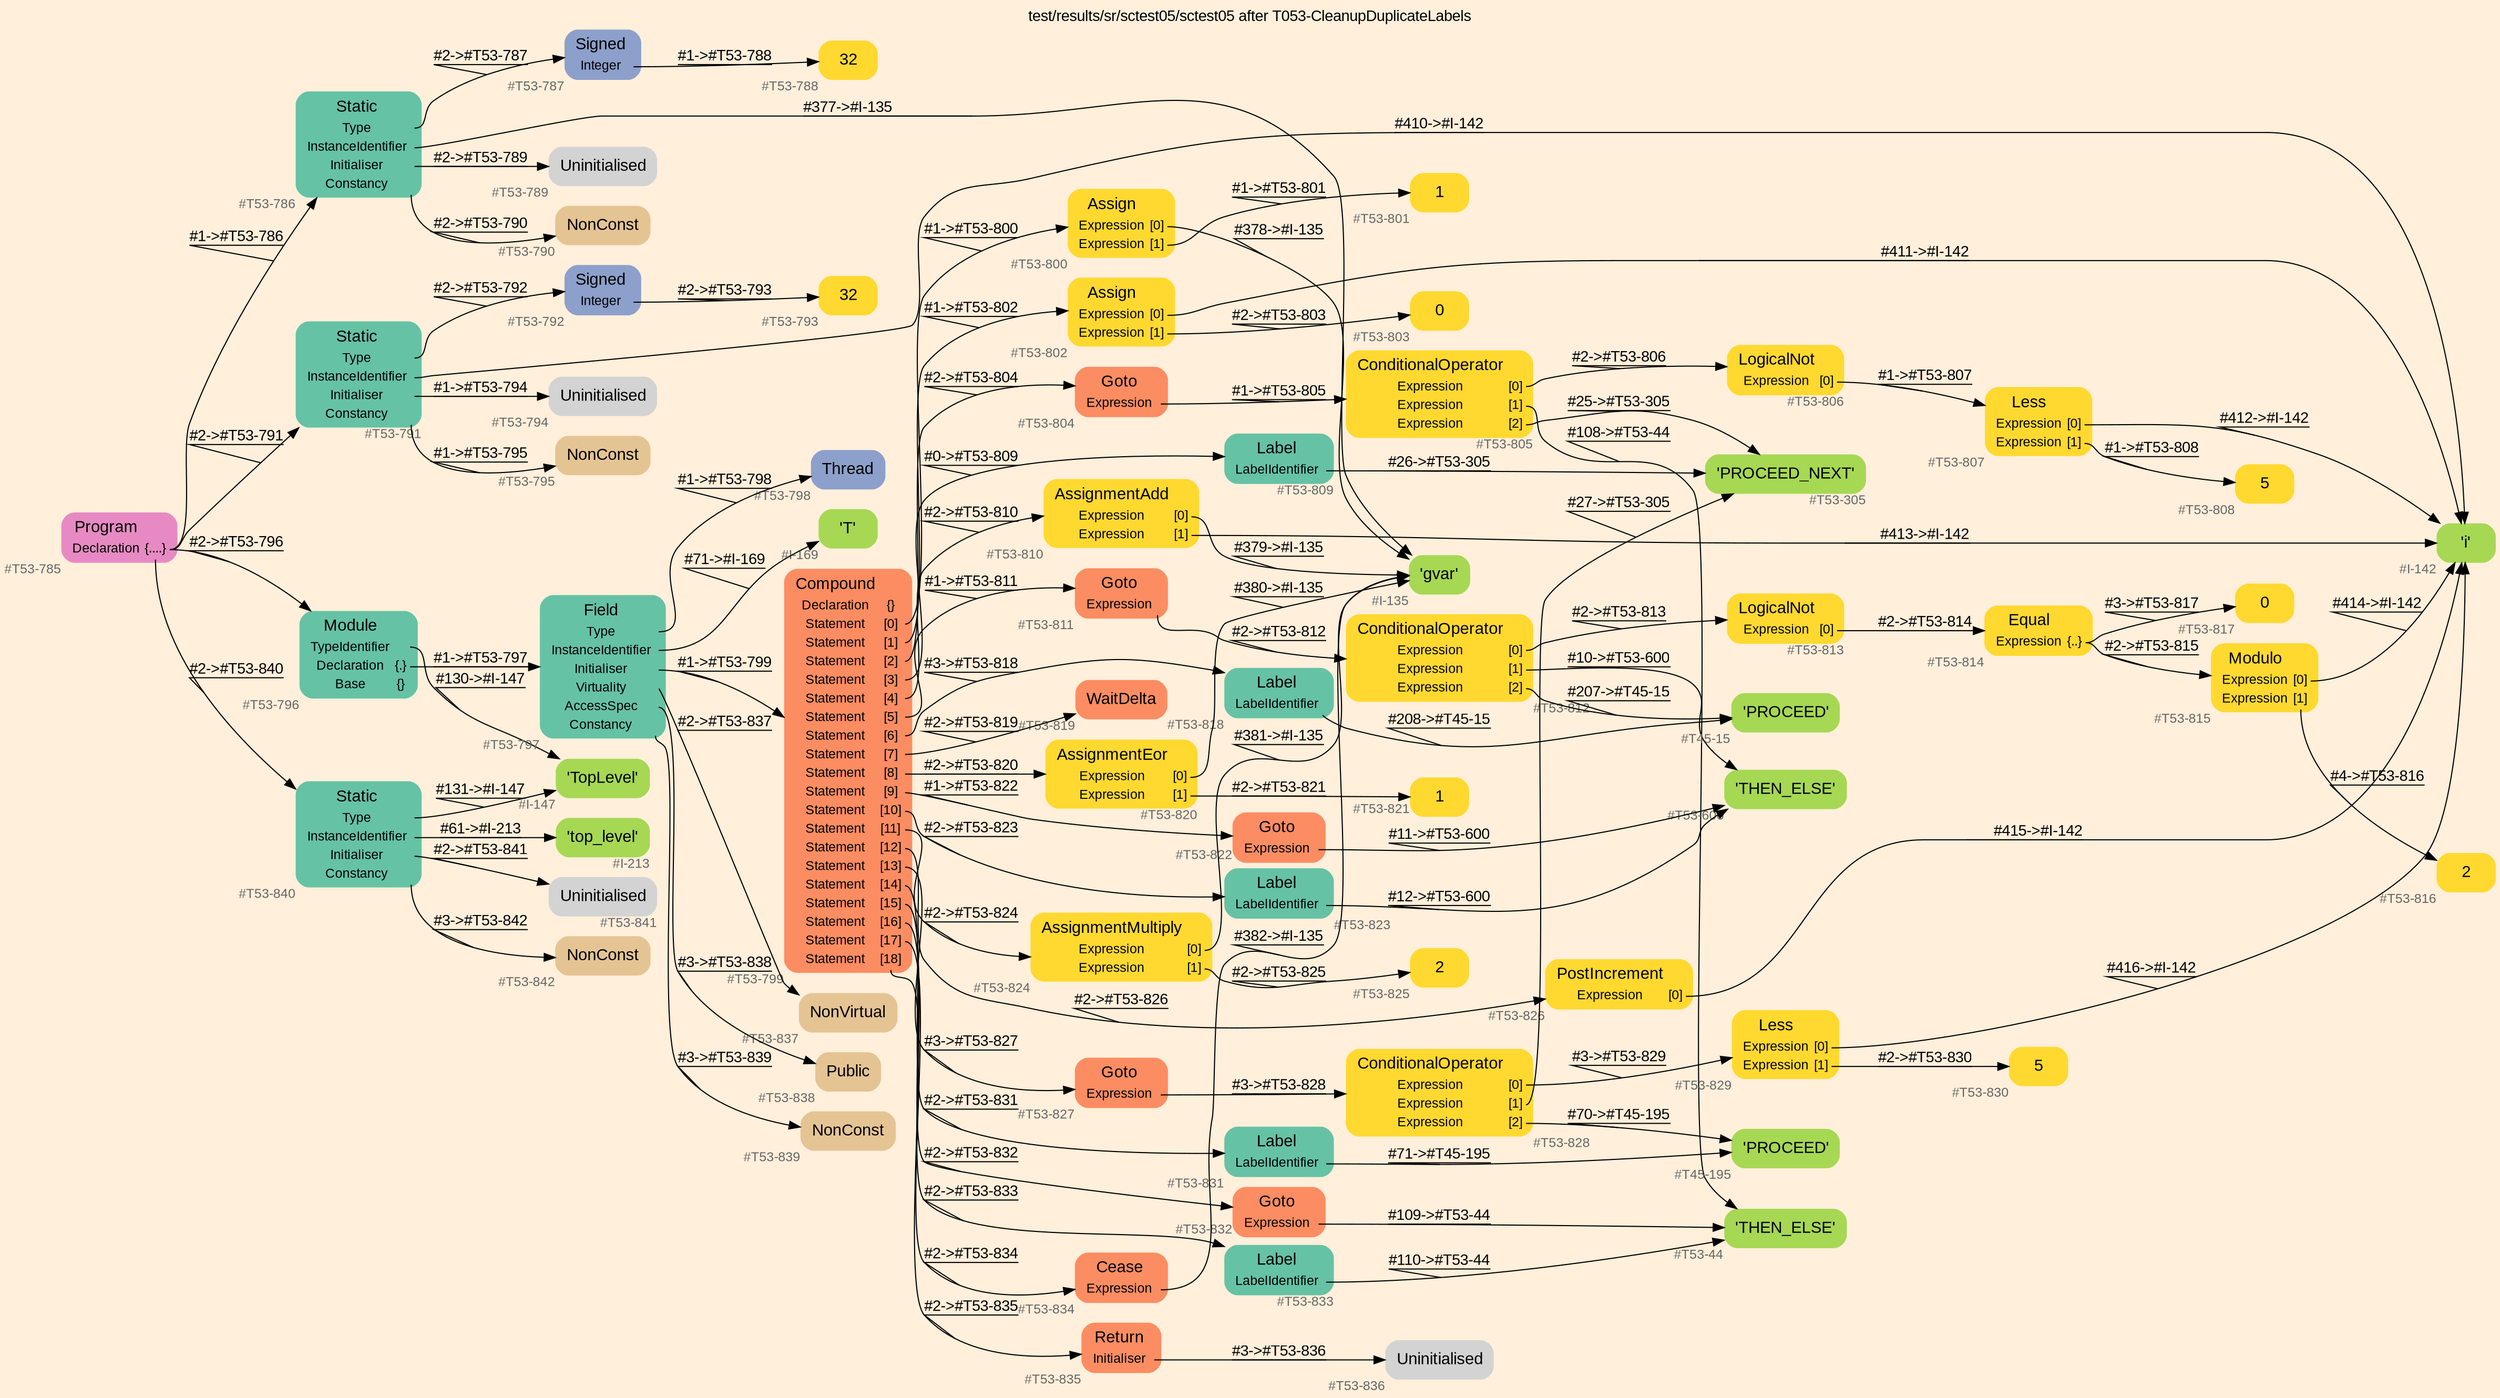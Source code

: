 digraph "test/results/sr/sctest05/sctest05 after T053-CleanupDuplicateLabels" {
label = "test/results/sr/sctest05/sctest05 after T053-CleanupDuplicateLabels"
labelloc = t
graph [
    rankdir = "LR"
    ranksep = 0.3
    bgcolor = antiquewhite1
    color = black
    fontcolor = black
    fontname = "Arial"
];
node [
    fontname = "Arial"
];
edge [
    fontname = "Arial"
];

// -------------------- node figure --------------------
// -------- block #T53-785 ----------
"#T53-785" [
    fillcolor = "/set28/4"
    xlabel = "#T53-785"
    fontsize = "12"
    fontcolor = grey40
    shape = "plaintext"
    label = <<TABLE BORDER="0" CELLBORDER="0" CELLSPACING="0">
     <TR><TD><FONT COLOR="black" POINT-SIZE="15">Program</FONT></TD></TR>
     <TR><TD><FONT COLOR="black" POINT-SIZE="12">Declaration</FONT></TD><TD PORT="port0"><FONT COLOR="black" POINT-SIZE="12">{....}</FONT></TD></TR>
    </TABLE>>
    style = "rounded,filled"
];

// -------- block #T53-786 ----------
"#T53-786" [
    fillcolor = "/set28/1"
    xlabel = "#T53-786"
    fontsize = "12"
    fontcolor = grey40
    shape = "plaintext"
    label = <<TABLE BORDER="0" CELLBORDER="0" CELLSPACING="0">
     <TR><TD><FONT COLOR="black" POINT-SIZE="15">Static</FONT></TD></TR>
     <TR><TD><FONT COLOR="black" POINT-SIZE="12">Type</FONT></TD><TD PORT="port0"></TD></TR>
     <TR><TD><FONT COLOR="black" POINT-SIZE="12">InstanceIdentifier</FONT></TD><TD PORT="port1"></TD></TR>
     <TR><TD><FONT COLOR="black" POINT-SIZE="12">Initialiser</FONT></TD><TD PORT="port2"></TD></TR>
     <TR><TD><FONT COLOR="black" POINT-SIZE="12">Constancy</FONT></TD><TD PORT="port3"></TD></TR>
    </TABLE>>
    style = "rounded,filled"
];

// -------- block #T53-787 ----------
"#T53-787" [
    fillcolor = "/set28/3"
    xlabel = "#T53-787"
    fontsize = "12"
    fontcolor = grey40
    shape = "plaintext"
    label = <<TABLE BORDER="0" CELLBORDER="0" CELLSPACING="0">
     <TR><TD><FONT COLOR="black" POINT-SIZE="15">Signed</FONT></TD></TR>
     <TR><TD><FONT COLOR="black" POINT-SIZE="12">Integer</FONT></TD><TD PORT="port0"></TD></TR>
    </TABLE>>
    style = "rounded,filled"
];

// -------- block #T53-788 ----------
"#T53-788" [
    fillcolor = "/set28/6"
    xlabel = "#T53-788"
    fontsize = "12"
    fontcolor = grey40
    shape = "plaintext"
    label = <<TABLE BORDER="0" CELLBORDER="0" CELLSPACING="0">
     <TR><TD><FONT COLOR="black" POINT-SIZE="15">32</FONT></TD></TR>
    </TABLE>>
    style = "rounded,filled"
];

// -------- block #I-135 ----------
"#I-135" [
    fillcolor = "/set28/5"
    xlabel = "#I-135"
    fontsize = "12"
    fontcolor = grey40
    shape = "plaintext"
    label = <<TABLE BORDER="0" CELLBORDER="0" CELLSPACING="0">
     <TR><TD><FONT COLOR="black" POINT-SIZE="15">'gvar'</FONT></TD></TR>
    </TABLE>>
    style = "rounded,filled"
];

// -------- block #T53-789 ----------
"#T53-789" [
    xlabel = "#T53-789"
    fontsize = "12"
    fontcolor = grey40
    shape = "plaintext"
    label = <<TABLE BORDER="0" CELLBORDER="0" CELLSPACING="0">
     <TR><TD><FONT COLOR="black" POINT-SIZE="15">Uninitialised</FONT></TD></TR>
    </TABLE>>
    style = "rounded,filled"
];

// -------- block #T53-790 ----------
"#T53-790" [
    fillcolor = "/set28/7"
    xlabel = "#T53-790"
    fontsize = "12"
    fontcolor = grey40
    shape = "plaintext"
    label = <<TABLE BORDER="0" CELLBORDER="0" CELLSPACING="0">
     <TR><TD><FONT COLOR="black" POINT-SIZE="15">NonConst</FONT></TD></TR>
    </TABLE>>
    style = "rounded,filled"
];

// -------- block #T53-791 ----------
"#T53-791" [
    fillcolor = "/set28/1"
    xlabel = "#T53-791"
    fontsize = "12"
    fontcolor = grey40
    shape = "plaintext"
    label = <<TABLE BORDER="0" CELLBORDER="0" CELLSPACING="0">
     <TR><TD><FONT COLOR="black" POINT-SIZE="15">Static</FONT></TD></TR>
     <TR><TD><FONT COLOR="black" POINT-SIZE="12">Type</FONT></TD><TD PORT="port0"></TD></TR>
     <TR><TD><FONT COLOR="black" POINT-SIZE="12">InstanceIdentifier</FONT></TD><TD PORT="port1"></TD></TR>
     <TR><TD><FONT COLOR="black" POINT-SIZE="12">Initialiser</FONT></TD><TD PORT="port2"></TD></TR>
     <TR><TD><FONT COLOR="black" POINT-SIZE="12">Constancy</FONT></TD><TD PORT="port3"></TD></TR>
    </TABLE>>
    style = "rounded,filled"
];

// -------- block #T53-792 ----------
"#T53-792" [
    fillcolor = "/set28/3"
    xlabel = "#T53-792"
    fontsize = "12"
    fontcolor = grey40
    shape = "plaintext"
    label = <<TABLE BORDER="0" CELLBORDER="0" CELLSPACING="0">
     <TR><TD><FONT COLOR="black" POINT-SIZE="15">Signed</FONT></TD></TR>
     <TR><TD><FONT COLOR="black" POINT-SIZE="12">Integer</FONT></TD><TD PORT="port0"></TD></TR>
    </TABLE>>
    style = "rounded,filled"
];

// -------- block #T53-793 ----------
"#T53-793" [
    fillcolor = "/set28/6"
    xlabel = "#T53-793"
    fontsize = "12"
    fontcolor = grey40
    shape = "plaintext"
    label = <<TABLE BORDER="0" CELLBORDER="0" CELLSPACING="0">
     <TR><TD><FONT COLOR="black" POINT-SIZE="15">32</FONT></TD></TR>
    </TABLE>>
    style = "rounded,filled"
];

// -------- block #I-142 ----------
"#I-142" [
    fillcolor = "/set28/5"
    xlabel = "#I-142"
    fontsize = "12"
    fontcolor = grey40
    shape = "plaintext"
    label = <<TABLE BORDER="0" CELLBORDER="0" CELLSPACING="0">
     <TR><TD><FONT COLOR="black" POINT-SIZE="15">'i'</FONT></TD></TR>
    </TABLE>>
    style = "rounded,filled"
];

// -------- block #T53-794 ----------
"#T53-794" [
    xlabel = "#T53-794"
    fontsize = "12"
    fontcolor = grey40
    shape = "plaintext"
    label = <<TABLE BORDER="0" CELLBORDER="0" CELLSPACING="0">
     <TR><TD><FONT COLOR="black" POINT-SIZE="15">Uninitialised</FONT></TD></TR>
    </TABLE>>
    style = "rounded,filled"
];

// -------- block #T53-795 ----------
"#T53-795" [
    fillcolor = "/set28/7"
    xlabel = "#T53-795"
    fontsize = "12"
    fontcolor = grey40
    shape = "plaintext"
    label = <<TABLE BORDER="0" CELLBORDER="0" CELLSPACING="0">
     <TR><TD><FONT COLOR="black" POINT-SIZE="15">NonConst</FONT></TD></TR>
    </TABLE>>
    style = "rounded,filled"
];

// -------- block #T53-796 ----------
"#T53-796" [
    fillcolor = "/set28/1"
    xlabel = "#T53-796"
    fontsize = "12"
    fontcolor = grey40
    shape = "plaintext"
    label = <<TABLE BORDER="0" CELLBORDER="0" CELLSPACING="0">
     <TR><TD><FONT COLOR="black" POINT-SIZE="15">Module</FONT></TD></TR>
     <TR><TD><FONT COLOR="black" POINT-SIZE="12">TypeIdentifier</FONT></TD><TD PORT="port0"></TD></TR>
     <TR><TD><FONT COLOR="black" POINT-SIZE="12">Declaration</FONT></TD><TD PORT="port1"><FONT COLOR="black" POINT-SIZE="12">{.}</FONT></TD></TR>
     <TR><TD><FONT COLOR="black" POINT-SIZE="12">Base</FONT></TD><TD PORT="port2"><FONT COLOR="black" POINT-SIZE="12">{}</FONT></TD></TR>
    </TABLE>>
    style = "rounded,filled"
];

// -------- block #I-147 ----------
"#I-147" [
    fillcolor = "/set28/5"
    xlabel = "#I-147"
    fontsize = "12"
    fontcolor = grey40
    shape = "plaintext"
    label = <<TABLE BORDER="0" CELLBORDER="0" CELLSPACING="0">
     <TR><TD><FONT COLOR="black" POINT-SIZE="15">'TopLevel'</FONT></TD></TR>
    </TABLE>>
    style = "rounded,filled"
];

// -------- block #T53-797 ----------
"#T53-797" [
    fillcolor = "/set28/1"
    xlabel = "#T53-797"
    fontsize = "12"
    fontcolor = grey40
    shape = "plaintext"
    label = <<TABLE BORDER="0" CELLBORDER="0" CELLSPACING="0">
     <TR><TD><FONT COLOR="black" POINT-SIZE="15">Field</FONT></TD></TR>
     <TR><TD><FONT COLOR="black" POINT-SIZE="12">Type</FONT></TD><TD PORT="port0"></TD></TR>
     <TR><TD><FONT COLOR="black" POINT-SIZE="12">InstanceIdentifier</FONT></TD><TD PORT="port1"></TD></TR>
     <TR><TD><FONT COLOR="black" POINT-SIZE="12">Initialiser</FONT></TD><TD PORT="port2"></TD></TR>
     <TR><TD><FONT COLOR="black" POINT-SIZE="12">Virtuality</FONT></TD><TD PORT="port3"></TD></TR>
     <TR><TD><FONT COLOR="black" POINT-SIZE="12">AccessSpec</FONT></TD><TD PORT="port4"></TD></TR>
     <TR><TD><FONT COLOR="black" POINT-SIZE="12">Constancy</FONT></TD><TD PORT="port5"></TD></TR>
    </TABLE>>
    style = "rounded,filled"
];

// -------- block #T53-798 ----------
"#T53-798" [
    fillcolor = "/set28/3"
    xlabel = "#T53-798"
    fontsize = "12"
    fontcolor = grey40
    shape = "plaintext"
    label = <<TABLE BORDER="0" CELLBORDER="0" CELLSPACING="0">
     <TR><TD><FONT COLOR="black" POINT-SIZE="15">Thread</FONT></TD></TR>
    </TABLE>>
    style = "rounded,filled"
];

// -------- block #I-169 ----------
"#I-169" [
    fillcolor = "/set28/5"
    xlabel = "#I-169"
    fontsize = "12"
    fontcolor = grey40
    shape = "plaintext"
    label = <<TABLE BORDER="0" CELLBORDER="0" CELLSPACING="0">
     <TR><TD><FONT COLOR="black" POINT-SIZE="15">'T'</FONT></TD></TR>
    </TABLE>>
    style = "rounded,filled"
];

// -------- block #T53-799 ----------
"#T53-799" [
    fillcolor = "/set28/2"
    xlabel = "#T53-799"
    fontsize = "12"
    fontcolor = grey40
    shape = "plaintext"
    label = <<TABLE BORDER="0" CELLBORDER="0" CELLSPACING="0">
     <TR><TD><FONT COLOR="black" POINT-SIZE="15">Compound</FONT></TD></TR>
     <TR><TD><FONT COLOR="black" POINT-SIZE="12">Declaration</FONT></TD><TD PORT="port0"><FONT COLOR="black" POINT-SIZE="12">{}</FONT></TD></TR>
     <TR><TD><FONT COLOR="black" POINT-SIZE="12">Statement</FONT></TD><TD PORT="port1"><FONT COLOR="black" POINT-SIZE="12">[0]</FONT></TD></TR>
     <TR><TD><FONT COLOR="black" POINT-SIZE="12">Statement</FONT></TD><TD PORT="port2"><FONT COLOR="black" POINT-SIZE="12">[1]</FONT></TD></TR>
     <TR><TD><FONT COLOR="black" POINT-SIZE="12">Statement</FONT></TD><TD PORT="port3"><FONT COLOR="black" POINT-SIZE="12">[2]</FONT></TD></TR>
     <TR><TD><FONT COLOR="black" POINT-SIZE="12">Statement</FONT></TD><TD PORT="port4"><FONT COLOR="black" POINT-SIZE="12">[3]</FONT></TD></TR>
     <TR><TD><FONT COLOR="black" POINT-SIZE="12">Statement</FONT></TD><TD PORT="port5"><FONT COLOR="black" POINT-SIZE="12">[4]</FONT></TD></TR>
     <TR><TD><FONT COLOR="black" POINT-SIZE="12">Statement</FONT></TD><TD PORT="port6"><FONT COLOR="black" POINT-SIZE="12">[5]</FONT></TD></TR>
     <TR><TD><FONT COLOR="black" POINT-SIZE="12">Statement</FONT></TD><TD PORT="port7"><FONT COLOR="black" POINT-SIZE="12">[6]</FONT></TD></TR>
     <TR><TD><FONT COLOR="black" POINT-SIZE="12">Statement</FONT></TD><TD PORT="port8"><FONT COLOR="black" POINT-SIZE="12">[7]</FONT></TD></TR>
     <TR><TD><FONT COLOR="black" POINT-SIZE="12">Statement</FONT></TD><TD PORT="port9"><FONT COLOR="black" POINT-SIZE="12">[8]</FONT></TD></TR>
     <TR><TD><FONT COLOR="black" POINT-SIZE="12">Statement</FONT></TD><TD PORT="port10"><FONT COLOR="black" POINT-SIZE="12">[9]</FONT></TD></TR>
     <TR><TD><FONT COLOR="black" POINT-SIZE="12">Statement</FONT></TD><TD PORT="port11"><FONT COLOR="black" POINT-SIZE="12">[10]</FONT></TD></TR>
     <TR><TD><FONT COLOR="black" POINT-SIZE="12">Statement</FONT></TD><TD PORT="port12"><FONT COLOR="black" POINT-SIZE="12">[11]</FONT></TD></TR>
     <TR><TD><FONT COLOR="black" POINT-SIZE="12">Statement</FONT></TD><TD PORT="port13"><FONT COLOR="black" POINT-SIZE="12">[12]</FONT></TD></TR>
     <TR><TD><FONT COLOR="black" POINT-SIZE="12">Statement</FONT></TD><TD PORT="port14"><FONT COLOR="black" POINT-SIZE="12">[13]</FONT></TD></TR>
     <TR><TD><FONT COLOR="black" POINT-SIZE="12">Statement</FONT></TD><TD PORT="port15"><FONT COLOR="black" POINT-SIZE="12">[14]</FONT></TD></TR>
     <TR><TD><FONT COLOR="black" POINT-SIZE="12">Statement</FONT></TD><TD PORT="port16"><FONT COLOR="black" POINT-SIZE="12">[15]</FONT></TD></TR>
     <TR><TD><FONT COLOR="black" POINT-SIZE="12">Statement</FONT></TD><TD PORT="port17"><FONT COLOR="black" POINT-SIZE="12">[16]</FONT></TD></TR>
     <TR><TD><FONT COLOR="black" POINT-SIZE="12">Statement</FONT></TD><TD PORT="port18"><FONT COLOR="black" POINT-SIZE="12">[17]</FONT></TD></TR>
     <TR><TD><FONT COLOR="black" POINT-SIZE="12">Statement</FONT></TD><TD PORT="port19"><FONT COLOR="black" POINT-SIZE="12">[18]</FONT></TD></TR>
    </TABLE>>
    style = "rounded,filled"
];

// -------- block #T53-800 ----------
"#T53-800" [
    fillcolor = "/set28/6"
    xlabel = "#T53-800"
    fontsize = "12"
    fontcolor = grey40
    shape = "plaintext"
    label = <<TABLE BORDER="0" CELLBORDER="0" CELLSPACING="0">
     <TR><TD><FONT COLOR="black" POINT-SIZE="15">Assign</FONT></TD></TR>
     <TR><TD><FONT COLOR="black" POINT-SIZE="12">Expression</FONT></TD><TD PORT="port0"><FONT COLOR="black" POINT-SIZE="12">[0]</FONT></TD></TR>
     <TR><TD><FONT COLOR="black" POINT-SIZE="12">Expression</FONT></TD><TD PORT="port1"><FONT COLOR="black" POINT-SIZE="12">[1]</FONT></TD></TR>
    </TABLE>>
    style = "rounded,filled"
];

// -------- block #T53-801 ----------
"#T53-801" [
    fillcolor = "/set28/6"
    xlabel = "#T53-801"
    fontsize = "12"
    fontcolor = grey40
    shape = "plaintext"
    label = <<TABLE BORDER="0" CELLBORDER="0" CELLSPACING="0">
     <TR><TD><FONT COLOR="black" POINT-SIZE="15">1</FONT></TD></TR>
    </TABLE>>
    style = "rounded,filled"
];

// -------- block #T53-802 ----------
"#T53-802" [
    fillcolor = "/set28/6"
    xlabel = "#T53-802"
    fontsize = "12"
    fontcolor = grey40
    shape = "plaintext"
    label = <<TABLE BORDER="0" CELLBORDER="0" CELLSPACING="0">
     <TR><TD><FONT COLOR="black" POINT-SIZE="15">Assign</FONT></TD></TR>
     <TR><TD><FONT COLOR="black" POINT-SIZE="12">Expression</FONT></TD><TD PORT="port0"><FONT COLOR="black" POINT-SIZE="12">[0]</FONT></TD></TR>
     <TR><TD><FONT COLOR="black" POINT-SIZE="12">Expression</FONT></TD><TD PORT="port1"><FONT COLOR="black" POINT-SIZE="12">[1]</FONT></TD></TR>
    </TABLE>>
    style = "rounded,filled"
];

// -------- block #T53-803 ----------
"#T53-803" [
    fillcolor = "/set28/6"
    xlabel = "#T53-803"
    fontsize = "12"
    fontcolor = grey40
    shape = "plaintext"
    label = <<TABLE BORDER="0" CELLBORDER="0" CELLSPACING="0">
     <TR><TD><FONT COLOR="black" POINT-SIZE="15">0</FONT></TD></TR>
    </TABLE>>
    style = "rounded,filled"
];

// -------- block #T53-804 ----------
"#T53-804" [
    fillcolor = "/set28/2"
    xlabel = "#T53-804"
    fontsize = "12"
    fontcolor = grey40
    shape = "plaintext"
    label = <<TABLE BORDER="0" CELLBORDER="0" CELLSPACING="0">
     <TR><TD><FONT COLOR="black" POINT-SIZE="15">Goto</FONT></TD></TR>
     <TR><TD><FONT COLOR="black" POINT-SIZE="12">Expression</FONT></TD><TD PORT="port0"></TD></TR>
    </TABLE>>
    style = "rounded,filled"
];

// -------- block #T53-805 ----------
"#T53-805" [
    fillcolor = "/set28/6"
    xlabel = "#T53-805"
    fontsize = "12"
    fontcolor = grey40
    shape = "plaintext"
    label = <<TABLE BORDER="0" CELLBORDER="0" CELLSPACING="0">
     <TR><TD><FONT COLOR="black" POINT-SIZE="15">ConditionalOperator</FONT></TD></TR>
     <TR><TD><FONT COLOR="black" POINT-SIZE="12">Expression</FONT></TD><TD PORT="port0"><FONT COLOR="black" POINT-SIZE="12">[0]</FONT></TD></TR>
     <TR><TD><FONT COLOR="black" POINT-SIZE="12">Expression</FONT></TD><TD PORT="port1"><FONT COLOR="black" POINT-SIZE="12">[1]</FONT></TD></TR>
     <TR><TD><FONT COLOR="black" POINT-SIZE="12">Expression</FONT></TD><TD PORT="port2"><FONT COLOR="black" POINT-SIZE="12">[2]</FONT></TD></TR>
    </TABLE>>
    style = "rounded,filled"
];

// -------- block #T53-806 ----------
"#T53-806" [
    fillcolor = "/set28/6"
    xlabel = "#T53-806"
    fontsize = "12"
    fontcolor = grey40
    shape = "plaintext"
    label = <<TABLE BORDER="0" CELLBORDER="0" CELLSPACING="0">
     <TR><TD><FONT COLOR="black" POINT-SIZE="15">LogicalNot</FONT></TD></TR>
     <TR><TD><FONT COLOR="black" POINT-SIZE="12">Expression</FONT></TD><TD PORT="port0"><FONT COLOR="black" POINT-SIZE="12">[0]</FONT></TD></TR>
    </TABLE>>
    style = "rounded,filled"
];

// -------- block #T53-807 ----------
"#T53-807" [
    fillcolor = "/set28/6"
    xlabel = "#T53-807"
    fontsize = "12"
    fontcolor = grey40
    shape = "plaintext"
    label = <<TABLE BORDER="0" CELLBORDER="0" CELLSPACING="0">
     <TR><TD><FONT COLOR="black" POINT-SIZE="15">Less</FONT></TD></TR>
     <TR><TD><FONT COLOR="black" POINT-SIZE="12">Expression</FONT></TD><TD PORT="port0"><FONT COLOR="black" POINT-SIZE="12">[0]</FONT></TD></TR>
     <TR><TD><FONT COLOR="black" POINT-SIZE="12">Expression</FONT></TD><TD PORT="port1"><FONT COLOR="black" POINT-SIZE="12">[1]</FONT></TD></TR>
    </TABLE>>
    style = "rounded,filled"
];

// -------- block #T53-808 ----------
"#T53-808" [
    fillcolor = "/set28/6"
    xlabel = "#T53-808"
    fontsize = "12"
    fontcolor = grey40
    shape = "plaintext"
    label = <<TABLE BORDER="0" CELLBORDER="0" CELLSPACING="0">
     <TR><TD><FONT COLOR="black" POINT-SIZE="15">5</FONT></TD></TR>
    </TABLE>>
    style = "rounded,filled"
];

// -------- block #T53-44 ----------
"#T53-44" [
    fillcolor = "/set28/5"
    xlabel = "#T53-44"
    fontsize = "12"
    fontcolor = grey40
    shape = "plaintext"
    label = <<TABLE BORDER="0" CELLBORDER="0" CELLSPACING="0">
     <TR><TD><FONT COLOR="black" POINT-SIZE="15">'THEN_ELSE'</FONT></TD></TR>
    </TABLE>>
    style = "rounded,filled"
];

// -------- block #T53-305 ----------
"#T53-305" [
    fillcolor = "/set28/5"
    xlabel = "#T53-305"
    fontsize = "12"
    fontcolor = grey40
    shape = "plaintext"
    label = <<TABLE BORDER="0" CELLBORDER="0" CELLSPACING="0">
     <TR><TD><FONT COLOR="black" POINT-SIZE="15">'PROCEED_NEXT'</FONT></TD></TR>
    </TABLE>>
    style = "rounded,filled"
];

// -------- block #T53-809 ----------
"#T53-809" [
    fillcolor = "/set28/1"
    xlabel = "#T53-809"
    fontsize = "12"
    fontcolor = grey40
    shape = "plaintext"
    label = <<TABLE BORDER="0" CELLBORDER="0" CELLSPACING="0">
     <TR><TD><FONT COLOR="black" POINT-SIZE="15">Label</FONT></TD></TR>
     <TR><TD><FONT COLOR="black" POINT-SIZE="12">LabelIdentifier</FONT></TD><TD PORT="port0"></TD></TR>
    </TABLE>>
    style = "rounded,filled"
];

// -------- block #T53-810 ----------
"#T53-810" [
    fillcolor = "/set28/6"
    xlabel = "#T53-810"
    fontsize = "12"
    fontcolor = grey40
    shape = "plaintext"
    label = <<TABLE BORDER="0" CELLBORDER="0" CELLSPACING="0">
     <TR><TD><FONT COLOR="black" POINT-SIZE="15">AssignmentAdd</FONT></TD></TR>
     <TR><TD><FONT COLOR="black" POINT-SIZE="12">Expression</FONT></TD><TD PORT="port0"><FONT COLOR="black" POINT-SIZE="12">[0]</FONT></TD></TR>
     <TR><TD><FONT COLOR="black" POINT-SIZE="12">Expression</FONT></TD><TD PORT="port1"><FONT COLOR="black" POINT-SIZE="12">[1]</FONT></TD></TR>
    </TABLE>>
    style = "rounded,filled"
];

// -------- block #T53-811 ----------
"#T53-811" [
    fillcolor = "/set28/2"
    xlabel = "#T53-811"
    fontsize = "12"
    fontcolor = grey40
    shape = "plaintext"
    label = <<TABLE BORDER="0" CELLBORDER="0" CELLSPACING="0">
     <TR><TD><FONT COLOR="black" POINT-SIZE="15">Goto</FONT></TD></TR>
     <TR><TD><FONT COLOR="black" POINT-SIZE="12">Expression</FONT></TD><TD PORT="port0"></TD></TR>
    </TABLE>>
    style = "rounded,filled"
];

// -------- block #T53-812 ----------
"#T53-812" [
    fillcolor = "/set28/6"
    xlabel = "#T53-812"
    fontsize = "12"
    fontcolor = grey40
    shape = "plaintext"
    label = <<TABLE BORDER="0" CELLBORDER="0" CELLSPACING="0">
     <TR><TD><FONT COLOR="black" POINT-SIZE="15">ConditionalOperator</FONT></TD></TR>
     <TR><TD><FONT COLOR="black" POINT-SIZE="12">Expression</FONT></TD><TD PORT="port0"><FONT COLOR="black" POINT-SIZE="12">[0]</FONT></TD></TR>
     <TR><TD><FONT COLOR="black" POINT-SIZE="12">Expression</FONT></TD><TD PORT="port1"><FONT COLOR="black" POINT-SIZE="12">[1]</FONT></TD></TR>
     <TR><TD><FONT COLOR="black" POINT-SIZE="12">Expression</FONT></TD><TD PORT="port2"><FONT COLOR="black" POINT-SIZE="12">[2]</FONT></TD></TR>
    </TABLE>>
    style = "rounded,filled"
];

// -------- block #T53-813 ----------
"#T53-813" [
    fillcolor = "/set28/6"
    xlabel = "#T53-813"
    fontsize = "12"
    fontcolor = grey40
    shape = "plaintext"
    label = <<TABLE BORDER="0" CELLBORDER="0" CELLSPACING="0">
     <TR><TD><FONT COLOR="black" POINT-SIZE="15">LogicalNot</FONT></TD></TR>
     <TR><TD><FONT COLOR="black" POINT-SIZE="12">Expression</FONT></TD><TD PORT="port0"><FONT COLOR="black" POINT-SIZE="12">[0]</FONT></TD></TR>
    </TABLE>>
    style = "rounded,filled"
];

// -------- block #T53-814 ----------
"#T53-814" [
    fillcolor = "/set28/6"
    xlabel = "#T53-814"
    fontsize = "12"
    fontcolor = grey40
    shape = "plaintext"
    label = <<TABLE BORDER="0" CELLBORDER="0" CELLSPACING="0">
     <TR><TD><FONT COLOR="black" POINT-SIZE="15">Equal</FONT></TD></TR>
     <TR><TD><FONT COLOR="black" POINT-SIZE="12">Expression</FONT></TD><TD PORT="port0"><FONT COLOR="black" POINT-SIZE="12">{..}</FONT></TD></TR>
    </TABLE>>
    style = "rounded,filled"
];

// -------- block #T53-815 ----------
"#T53-815" [
    fillcolor = "/set28/6"
    xlabel = "#T53-815"
    fontsize = "12"
    fontcolor = grey40
    shape = "plaintext"
    label = <<TABLE BORDER="0" CELLBORDER="0" CELLSPACING="0">
     <TR><TD><FONT COLOR="black" POINT-SIZE="15">Modulo</FONT></TD></TR>
     <TR><TD><FONT COLOR="black" POINT-SIZE="12">Expression</FONT></TD><TD PORT="port0"><FONT COLOR="black" POINT-SIZE="12">[0]</FONT></TD></TR>
     <TR><TD><FONT COLOR="black" POINT-SIZE="12">Expression</FONT></TD><TD PORT="port1"><FONT COLOR="black" POINT-SIZE="12">[1]</FONT></TD></TR>
    </TABLE>>
    style = "rounded,filled"
];

// -------- block #T53-816 ----------
"#T53-816" [
    fillcolor = "/set28/6"
    xlabel = "#T53-816"
    fontsize = "12"
    fontcolor = grey40
    shape = "plaintext"
    label = <<TABLE BORDER="0" CELLBORDER="0" CELLSPACING="0">
     <TR><TD><FONT COLOR="black" POINT-SIZE="15">2</FONT></TD></TR>
    </TABLE>>
    style = "rounded,filled"
];

// -------- block #T53-817 ----------
"#T53-817" [
    fillcolor = "/set28/6"
    xlabel = "#T53-817"
    fontsize = "12"
    fontcolor = grey40
    shape = "plaintext"
    label = <<TABLE BORDER="0" CELLBORDER="0" CELLSPACING="0">
     <TR><TD><FONT COLOR="black" POINT-SIZE="15">0</FONT></TD></TR>
    </TABLE>>
    style = "rounded,filled"
];

// -------- block #T53-600 ----------
"#T53-600" [
    fillcolor = "/set28/5"
    xlabel = "#T53-600"
    fontsize = "12"
    fontcolor = grey40
    shape = "plaintext"
    label = <<TABLE BORDER="0" CELLBORDER="0" CELLSPACING="0">
     <TR><TD><FONT COLOR="black" POINT-SIZE="15">'THEN_ELSE'</FONT></TD></TR>
    </TABLE>>
    style = "rounded,filled"
];

// -------- block #T45-15 ----------
"#T45-15" [
    fillcolor = "/set28/5"
    xlabel = "#T45-15"
    fontsize = "12"
    fontcolor = grey40
    shape = "plaintext"
    label = <<TABLE BORDER="0" CELLBORDER="0" CELLSPACING="0">
     <TR><TD><FONT COLOR="black" POINT-SIZE="15">'PROCEED'</FONT></TD></TR>
    </TABLE>>
    style = "rounded,filled"
];

// -------- block #T53-818 ----------
"#T53-818" [
    fillcolor = "/set28/1"
    xlabel = "#T53-818"
    fontsize = "12"
    fontcolor = grey40
    shape = "plaintext"
    label = <<TABLE BORDER="0" CELLBORDER="0" CELLSPACING="0">
     <TR><TD><FONT COLOR="black" POINT-SIZE="15">Label</FONT></TD></TR>
     <TR><TD><FONT COLOR="black" POINT-SIZE="12">LabelIdentifier</FONT></TD><TD PORT="port0"></TD></TR>
    </TABLE>>
    style = "rounded,filled"
];

// -------- block #T53-819 ----------
"#T53-819" [
    fillcolor = "/set28/2"
    xlabel = "#T53-819"
    fontsize = "12"
    fontcolor = grey40
    shape = "plaintext"
    label = <<TABLE BORDER="0" CELLBORDER="0" CELLSPACING="0">
     <TR><TD><FONT COLOR="black" POINT-SIZE="15">WaitDelta</FONT></TD></TR>
    </TABLE>>
    style = "rounded,filled"
];

// -------- block #T53-820 ----------
"#T53-820" [
    fillcolor = "/set28/6"
    xlabel = "#T53-820"
    fontsize = "12"
    fontcolor = grey40
    shape = "plaintext"
    label = <<TABLE BORDER="0" CELLBORDER="0" CELLSPACING="0">
     <TR><TD><FONT COLOR="black" POINT-SIZE="15">AssignmentEor</FONT></TD></TR>
     <TR><TD><FONT COLOR="black" POINT-SIZE="12">Expression</FONT></TD><TD PORT="port0"><FONT COLOR="black" POINT-SIZE="12">[0]</FONT></TD></TR>
     <TR><TD><FONT COLOR="black" POINT-SIZE="12">Expression</FONT></TD><TD PORT="port1"><FONT COLOR="black" POINT-SIZE="12">[1]</FONT></TD></TR>
    </TABLE>>
    style = "rounded,filled"
];

// -------- block #T53-821 ----------
"#T53-821" [
    fillcolor = "/set28/6"
    xlabel = "#T53-821"
    fontsize = "12"
    fontcolor = grey40
    shape = "plaintext"
    label = <<TABLE BORDER="0" CELLBORDER="0" CELLSPACING="0">
     <TR><TD><FONT COLOR="black" POINT-SIZE="15">1</FONT></TD></TR>
    </TABLE>>
    style = "rounded,filled"
];

// -------- block #T53-822 ----------
"#T53-822" [
    fillcolor = "/set28/2"
    xlabel = "#T53-822"
    fontsize = "12"
    fontcolor = grey40
    shape = "plaintext"
    label = <<TABLE BORDER="0" CELLBORDER="0" CELLSPACING="0">
     <TR><TD><FONT COLOR="black" POINT-SIZE="15">Goto</FONT></TD></TR>
     <TR><TD><FONT COLOR="black" POINT-SIZE="12">Expression</FONT></TD><TD PORT="port0"></TD></TR>
    </TABLE>>
    style = "rounded,filled"
];

// -------- block #T53-823 ----------
"#T53-823" [
    fillcolor = "/set28/1"
    xlabel = "#T53-823"
    fontsize = "12"
    fontcolor = grey40
    shape = "plaintext"
    label = <<TABLE BORDER="0" CELLBORDER="0" CELLSPACING="0">
     <TR><TD><FONT COLOR="black" POINT-SIZE="15">Label</FONT></TD></TR>
     <TR><TD><FONT COLOR="black" POINT-SIZE="12">LabelIdentifier</FONT></TD><TD PORT="port0"></TD></TR>
    </TABLE>>
    style = "rounded,filled"
];

// -------- block #T53-824 ----------
"#T53-824" [
    fillcolor = "/set28/6"
    xlabel = "#T53-824"
    fontsize = "12"
    fontcolor = grey40
    shape = "plaintext"
    label = <<TABLE BORDER="0" CELLBORDER="0" CELLSPACING="0">
     <TR><TD><FONT COLOR="black" POINT-SIZE="15">AssignmentMultiply</FONT></TD></TR>
     <TR><TD><FONT COLOR="black" POINT-SIZE="12">Expression</FONT></TD><TD PORT="port0"><FONT COLOR="black" POINT-SIZE="12">[0]</FONT></TD></TR>
     <TR><TD><FONT COLOR="black" POINT-SIZE="12">Expression</FONT></TD><TD PORT="port1"><FONT COLOR="black" POINT-SIZE="12">[1]</FONT></TD></TR>
    </TABLE>>
    style = "rounded,filled"
];

// -------- block #T53-825 ----------
"#T53-825" [
    fillcolor = "/set28/6"
    xlabel = "#T53-825"
    fontsize = "12"
    fontcolor = grey40
    shape = "plaintext"
    label = <<TABLE BORDER="0" CELLBORDER="0" CELLSPACING="0">
     <TR><TD><FONT COLOR="black" POINT-SIZE="15">2</FONT></TD></TR>
    </TABLE>>
    style = "rounded,filled"
];

// -------- block #T53-826 ----------
"#T53-826" [
    fillcolor = "/set28/6"
    xlabel = "#T53-826"
    fontsize = "12"
    fontcolor = grey40
    shape = "plaintext"
    label = <<TABLE BORDER="0" CELLBORDER="0" CELLSPACING="0">
     <TR><TD><FONT COLOR="black" POINT-SIZE="15">PostIncrement</FONT></TD></TR>
     <TR><TD><FONT COLOR="black" POINT-SIZE="12">Expression</FONT></TD><TD PORT="port0"><FONT COLOR="black" POINT-SIZE="12">[0]</FONT></TD></TR>
    </TABLE>>
    style = "rounded,filled"
];

// -------- block #T53-827 ----------
"#T53-827" [
    fillcolor = "/set28/2"
    xlabel = "#T53-827"
    fontsize = "12"
    fontcolor = grey40
    shape = "plaintext"
    label = <<TABLE BORDER="0" CELLBORDER="0" CELLSPACING="0">
     <TR><TD><FONT COLOR="black" POINT-SIZE="15">Goto</FONT></TD></TR>
     <TR><TD><FONT COLOR="black" POINT-SIZE="12">Expression</FONT></TD><TD PORT="port0"></TD></TR>
    </TABLE>>
    style = "rounded,filled"
];

// -------- block #T53-828 ----------
"#T53-828" [
    fillcolor = "/set28/6"
    xlabel = "#T53-828"
    fontsize = "12"
    fontcolor = grey40
    shape = "plaintext"
    label = <<TABLE BORDER="0" CELLBORDER="0" CELLSPACING="0">
     <TR><TD><FONT COLOR="black" POINT-SIZE="15">ConditionalOperator</FONT></TD></TR>
     <TR><TD><FONT COLOR="black" POINT-SIZE="12">Expression</FONT></TD><TD PORT="port0"><FONT COLOR="black" POINT-SIZE="12">[0]</FONT></TD></TR>
     <TR><TD><FONT COLOR="black" POINT-SIZE="12">Expression</FONT></TD><TD PORT="port1"><FONT COLOR="black" POINT-SIZE="12">[1]</FONT></TD></TR>
     <TR><TD><FONT COLOR="black" POINT-SIZE="12">Expression</FONT></TD><TD PORT="port2"><FONT COLOR="black" POINT-SIZE="12">[2]</FONT></TD></TR>
    </TABLE>>
    style = "rounded,filled"
];

// -------- block #T53-829 ----------
"#T53-829" [
    fillcolor = "/set28/6"
    xlabel = "#T53-829"
    fontsize = "12"
    fontcolor = grey40
    shape = "plaintext"
    label = <<TABLE BORDER="0" CELLBORDER="0" CELLSPACING="0">
     <TR><TD><FONT COLOR="black" POINT-SIZE="15">Less</FONT></TD></TR>
     <TR><TD><FONT COLOR="black" POINT-SIZE="12">Expression</FONT></TD><TD PORT="port0"><FONT COLOR="black" POINT-SIZE="12">[0]</FONT></TD></TR>
     <TR><TD><FONT COLOR="black" POINT-SIZE="12">Expression</FONT></TD><TD PORT="port1"><FONT COLOR="black" POINT-SIZE="12">[1]</FONT></TD></TR>
    </TABLE>>
    style = "rounded,filled"
];

// -------- block #T53-830 ----------
"#T53-830" [
    fillcolor = "/set28/6"
    xlabel = "#T53-830"
    fontsize = "12"
    fontcolor = grey40
    shape = "plaintext"
    label = <<TABLE BORDER="0" CELLBORDER="0" CELLSPACING="0">
     <TR><TD><FONT COLOR="black" POINT-SIZE="15">5</FONT></TD></TR>
    </TABLE>>
    style = "rounded,filled"
];

// -------- block #T45-195 ----------
"#T45-195" [
    fillcolor = "/set28/5"
    xlabel = "#T45-195"
    fontsize = "12"
    fontcolor = grey40
    shape = "plaintext"
    label = <<TABLE BORDER="0" CELLBORDER="0" CELLSPACING="0">
     <TR><TD><FONT COLOR="black" POINT-SIZE="15">'PROCEED'</FONT></TD></TR>
    </TABLE>>
    style = "rounded,filled"
];

// -------- block #T53-831 ----------
"#T53-831" [
    fillcolor = "/set28/1"
    xlabel = "#T53-831"
    fontsize = "12"
    fontcolor = grey40
    shape = "plaintext"
    label = <<TABLE BORDER="0" CELLBORDER="0" CELLSPACING="0">
     <TR><TD><FONT COLOR="black" POINT-SIZE="15">Label</FONT></TD></TR>
     <TR><TD><FONT COLOR="black" POINT-SIZE="12">LabelIdentifier</FONT></TD><TD PORT="port0"></TD></TR>
    </TABLE>>
    style = "rounded,filled"
];

// -------- block #T53-832 ----------
"#T53-832" [
    fillcolor = "/set28/2"
    xlabel = "#T53-832"
    fontsize = "12"
    fontcolor = grey40
    shape = "plaintext"
    label = <<TABLE BORDER="0" CELLBORDER="0" CELLSPACING="0">
     <TR><TD><FONT COLOR="black" POINT-SIZE="15">Goto</FONT></TD></TR>
     <TR><TD><FONT COLOR="black" POINT-SIZE="12">Expression</FONT></TD><TD PORT="port0"></TD></TR>
    </TABLE>>
    style = "rounded,filled"
];

// -------- block #T53-833 ----------
"#T53-833" [
    fillcolor = "/set28/1"
    xlabel = "#T53-833"
    fontsize = "12"
    fontcolor = grey40
    shape = "plaintext"
    label = <<TABLE BORDER="0" CELLBORDER="0" CELLSPACING="0">
     <TR><TD><FONT COLOR="black" POINT-SIZE="15">Label</FONT></TD></TR>
     <TR><TD><FONT COLOR="black" POINT-SIZE="12">LabelIdentifier</FONT></TD><TD PORT="port0"></TD></TR>
    </TABLE>>
    style = "rounded,filled"
];

// -------- block #T53-834 ----------
"#T53-834" [
    fillcolor = "/set28/2"
    xlabel = "#T53-834"
    fontsize = "12"
    fontcolor = grey40
    shape = "plaintext"
    label = <<TABLE BORDER="0" CELLBORDER="0" CELLSPACING="0">
     <TR><TD><FONT COLOR="black" POINT-SIZE="15">Cease</FONT></TD></TR>
     <TR><TD><FONT COLOR="black" POINT-SIZE="12">Expression</FONT></TD><TD PORT="port0"></TD></TR>
    </TABLE>>
    style = "rounded,filled"
];

// -------- block #T53-835 ----------
"#T53-835" [
    fillcolor = "/set28/2"
    xlabel = "#T53-835"
    fontsize = "12"
    fontcolor = grey40
    shape = "plaintext"
    label = <<TABLE BORDER="0" CELLBORDER="0" CELLSPACING="0">
     <TR><TD><FONT COLOR="black" POINT-SIZE="15">Return</FONT></TD></TR>
     <TR><TD><FONT COLOR="black" POINT-SIZE="12">Initialiser</FONT></TD><TD PORT="port0"></TD></TR>
    </TABLE>>
    style = "rounded,filled"
];

// -------- block #T53-836 ----------
"#T53-836" [
    xlabel = "#T53-836"
    fontsize = "12"
    fontcolor = grey40
    shape = "plaintext"
    label = <<TABLE BORDER="0" CELLBORDER="0" CELLSPACING="0">
     <TR><TD><FONT COLOR="black" POINT-SIZE="15">Uninitialised</FONT></TD></TR>
    </TABLE>>
    style = "rounded,filled"
];

// -------- block #T53-837 ----------
"#T53-837" [
    fillcolor = "/set28/7"
    xlabel = "#T53-837"
    fontsize = "12"
    fontcolor = grey40
    shape = "plaintext"
    label = <<TABLE BORDER="0" CELLBORDER="0" CELLSPACING="0">
     <TR><TD><FONT COLOR="black" POINT-SIZE="15">NonVirtual</FONT></TD></TR>
    </TABLE>>
    style = "rounded,filled"
];

// -------- block #T53-838 ----------
"#T53-838" [
    fillcolor = "/set28/7"
    xlabel = "#T53-838"
    fontsize = "12"
    fontcolor = grey40
    shape = "plaintext"
    label = <<TABLE BORDER="0" CELLBORDER="0" CELLSPACING="0">
     <TR><TD><FONT COLOR="black" POINT-SIZE="15">Public</FONT></TD></TR>
    </TABLE>>
    style = "rounded,filled"
];

// -------- block #T53-839 ----------
"#T53-839" [
    fillcolor = "/set28/7"
    xlabel = "#T53-839"
    fontsize = "12"
    fontcolor = grey40
    shape = "plaintext"
    label = <<TABLE BORDER="0" CELLBORDER="0" CELLSPACING="0">
     <TR><TD><FONT COLOR="black" POINT-SIZE="15">NonConst</FONT></TD></TR>
    </TABLE>>
    style = "rounded,filled"
];

// -------- block #T53-840 ----------
"#T53-840" [
    fillcolor = "/set28/1"
    xlabel = "#T53-840"
    fontsize = "12"
    fontcolor = grey40
    shape = "plaintext"
    label = <<TABLE BORDER="0" CELLBORDER="0" CELLSPACING="0">
     <TR><TD><FONT COLOR="black" POINT-SIZE="15">Static</FONT></TD></TR>
     <TR><TD><FONT COLOR="black" POINT-SIZE="12">Type</FONT></TD><TD PORT="port0"></TD></TR>
     <TR><TD><FONT COLOR="black" POINT-SIZE="12">InstanceIdentifier</FONT></TD><TD PORT="port1"></TD></TR>
     <TR><TD><FONT COLOR="black" POINT-SIZE="12">Initialiser</FONT></TD><TD PORT="port2"></TD></TR>
     <TR><TD><FONT COLOR="black" POINT-SIZE="12">Constancy</FONT></TD><TD PORT="port3"></TD></TR>
    </TABLE>>
    style = "rounded,filled"
];

// -------- block #I-213 ----------
"#I-213" [
    fillcolor = "/set28/5"
    xlabel = "#I-213"
    fontsize = "12"
    fontcolor = grey40
    shape = "plaintext"
    label = <<TABLE BORDER="0" CELLBORDER="0" CELLSPACING="0">
     <TR><TD><FONT COLOR="black" POINT-SIZE="15">'top_level'</FONT></TD></TR>
    </TABLE>>
    style = "rounded,filled"
];

// -------- block #T53-841 ----------
"#T53-841" [
    xlabel = "#T53-841"
    fontsize = "12"
    fontcolor = grey40
    shape = "plaintext"
    label = <<TABLE BORDER="0" CELLBORDER="0" CELLSPACING="0">
     <TR><TD><FONT COLOR="black" POINT-SIZE="15">Uninitialised</FONT></TD></TR>
    </TABLE>>
    style = "rounded,filled"
];

// -------- block #T53-842 ----------
"#T53-842" [
    fillcolor = "/set28/7"
    xlabel = "#T53-842"
    fontsize = "12"
    fontcolor = grey40
    shape = "plaintext"
    label = <<TABLE BORDER="0" CELLBORDER="0" CELLSPACING="0">
     <TR><TD><FONT COLOR="black" POINT-SIZE="15">NonConst</FONT></TD></TR>
    </TABLE>>
    style = "rounded,filled"
];

"#T53-785":port0 -> "#T53-786" [
    label = "#1-&gt;#T53-786"
    decorate = true
    color = black
    fontcolor = black
];

"#T53-785":port0 -> "#T53-791" [
    label = "#2-&gt;#T53-791"
    decorate = true
    color = black
    fontcolor = black
];

"#T53-785":port0 -> "#T53-796" [
    label = "#2-&gt;#T53-796"
    decorate = true
    color = black
    fontcolor = black
];

"#T53-785":port0 -> "#T53-840" [
    label = "#2-&gt;#T53-840"
    decorate = true
    color = black
    fontcolor = black
];

"#T53-786":port0 -> "#T53-787" [
    label = "#2-&gt;#T53-787"
    decorate = true
    color = black
    fontcolor = black
];

"#T53-786":port1 -> "#I-135" [
    label = "#377-&gt;#I-135"
    decorate = true
    color = black
    fontcolor = black
];

"#T53-786":port2 -> "#T53-789" [
    label = "#2-&gt;#T53-789"
    decorate = true
    color = black
    fontcolor = black
];

"#T53-786":port3 -> "#T53-790" [
    label = "#2-&gt;#T53-790"
    decorate = true
    color = black
    fontcolor = black
];

"#T53-787":port0 -> "#T53-788" [
    label = "#1-&gt;#T53-788"
    decorate = true
    color = black
    fontcolor = black
];

"#T53-791":port0 -> "#T53-792" [
    label = "#2-&gt;#T53-792"
    decorate = true
    color = black
    fontcolor = black
];

"#T53-791":port1 -> "#I-142" [
    label = "#410-&gt;#I-142"
    decorate = true
    color = black
    fontcolor = black
];

"#T53-791":port2 -> "#T53-794" [
    label = "#1-&gt;#T53-794"
    decorate = true
    color = black
    fontcolor = black
];

"#T53-791":port3 -> "#T53-795" [
    label = "#1-&gt;#T53-795"
    decorate = true
    color = black
    fontcolor = black
];

"#T53-792":port0 -> "#T53-793" [
    label = "#2-&gt;#T53-793"
    decorate = true
    color = black
    fontcolor = black
];

"#T53-796":port0 -> "#I-147" [
    label = "#130-&gt;#I-147"
    decorate = true
    color = black
    fontcolor = black
];

"#T53-796":port1 -> "#T53-797" [
    label = "#1-&gt;#T53-797"
    decorate = true
    color = black
    fontcolor = black
];

"#T53-797":port0 -> "#T53-798" [
    label = "#1-&gt;#T53-798"
    decorate = true
    color = black
    fontcolor = black
];

"#T53-797":port1 -> "#I-169" [
    label = "#71-&gt;#I-169"
    decorate = true
    color = black
    fontcolor = black
];

"#T53-797":port2 -> "#T53-799" [
    label = "#1-&gt;#T53-799"
    decorate = true
    color = black
    fontcolor = black
];

"#T53-797":port3 -> "#T53-837" [
    label = "#2-&gt;#T53-837"
    decorate = true
    color = black
    fontcolor = black
];

"#T53-797":port4 -> "#T53-838" [
    label = "#3-&gt;#T53-838"
    decorate = true
    color = black
    fontcolor = black
];

"#T53-797":port5 -> "#T53-839" [
    label = "#3-&gt;#T53-839"
    decorate = true
    color = black
    fontcolor = black
];

"#T53-799":port1 -> "#T53-800" [
    label = "#1-&gt;#T53-800"
    decorate = true
    color = black
    fontcolor = black
];

"#T53-799":port2 -> "#T53-802" [
    label = "#1-&gt;#T53-802"
    decorate = true
    color = black
    fontcolor = black
];

"#T53-799":port3 -> "#T53-804" [
    label = "#2-&gt;#T53-804"
    decorate = true
    color = black
    fontcolor = black
];

"#T53-799":port4 -> "#T53-809" [
    label = "#0-&gt;#T53-809"
    decorate = true
    color = black
    fontcolor = black
];

"#T53-799":port5 -> "#T53-810" [
    label = "#2-&gt;#T53-810"
    decorate = true
    color = black
    fontcolor = black
];

"#T53-799":port6 -> "#T53-811" [
    label = "#1-&gt;#T53-811"
    decorate = true
    color = black
    fontcolor = black
];

"#T53-799":port7 -> "#T53-818" [
    label = "#3-&gt;#T53-818"
    decorate = true
    color = black
    fontcolor = black
];

"#T53-799":port8 -> "#T53-819" [
    label = "#2-&gt;#T53-819"
    decorate = true
    color = black
    fontcolor = black
];

"#T53-799":port9 -> "#T53-820" [
    label = "#2-&gt;#T53-820"
    decorate = true
    color = black
    fontcolor = black
];

"#T53-799":port10 -> "#T53-822" [
    label = "#1-&gt;#T53-822"
    decorate = true
    color = black
    fontcolor = black
];

"#T53-799":port11 -> "#T53-823" [
    label = "#2-&gt;#T53-823"
    decorate = true
    color = black
    fontcolor = black
];

"#T53-799":port12 -> "#T53-824" [
    label = "#2-&gt;#T53-824"
    decorate = true
    color = black
    fontcolor = black
];

"#T53-799":port13 -> "#T53-826" [
    label = "#2-&gt;#T53-826"
    decorate = true
    color = black
    fontcolor = black
];

"#T53-799":port14 -> "#T53-827" [
    label = "#3-&gt;#T53-827"
    decorate = true
    color = black
    fontcolor = black
];

"#T53-799":port15 -> "#T53-831" [
    label = "#2-&gt;#T53-831"
    decorate = true
    color = black
    fontcolor = black
];

"#T53-799":port16 -> "#T53-832" [
    label = "#2-&gt;#T53-832"
    decorate = true
    color = black
    fontcolor = black
];

"#T53-799":port17 -> "#T53-833" [
    label = "#2-&gt;#T53-833"
    decorate = true
    color = black
    fontcolor = black
];

"#T53-799":port18 -> "#T53-834" [
    label = "#2-&gt;#T53-834"
    decorate = true
    color = black
    fontcolor = black
];

"#T53-799":port19 -> "#T53-835" [
    label = "#2-&gt;#T53-835"
    decorate = true
    color = black
    fontcolor = black
];

"#T53-800":port0 -> "#I-135" [
    label = "#378-&gt;#I-135"
    decorate = true
    color = black
    fontcolor = black
];

"#T53-800":port1 -> "#T53-801" [
    label = "#1-&gt;#T53-801"
    decorate = true
    color = black
    fontcolor = black
];

"#T53-802":port0 -> "#I-142" [
    label = "#411-&gt;#I-142"
    decorate = true
    color = black
    fontcolor = black
];

"#T53-802":port1 -> "#T53-803" [
    label = "#2-&gt;#T53-803"
    decorate = true
    color = black
    fontcolor = black
];

"#T53-804":port0 -> "#T53-805" [
    label = "#1-&gt;#T53-805"
    decorate = true
    color = black
    fontcolor = black
];

"#T53-805":port0 -> "#T53-806" [
    label = "#2-&gt;#T53-806"
    decorate = true
    color = black
    fontcolor = black
];

"#T53-805":port1 -> "#T53-44" [
    label = "#108-&gt;#T53-44"
    decorate = true
    color = black
    fontcolor = black
];

"#T53-805":port2 -> "#T53-305" [
    label = "#25-&gt;#T53-305"
    decorate = true
    color = black
    fontcolor = black
];

"#T53-806":port0 -> "#T53-807" [
    label = "#1-&gt;#T53-807"
    decorate = true
    color = black
    fontcolor = black
];

"#T53-807":port0 -> "#I-142" [
    label = "#412-&gt;#I-142"
    decorate = true
    color = black
    fontcolor = black
];

"#T53-807":port1 -> "#T53-808" [
    label = "#1-&gt;#T53-808"
    decorate = true
    color = black
    fontcolor = black
];

"#T53-809":port0 -> "#T53-305" [
    label = "#26-&gt;#T53-305"
    decorate = true
    color = black
    fontcolor = black
];

"#T53-810":port0 -> "#I-135" [
    label = "#379-&gt;#I-135"
    decorate = true
    color = black
    fontcolor = black
];

"#T53-810":port1 -> "#I-142" [
    label = "#413-&gt;#I-142"
    decorate = true
    color = black
    fontcolor = black
];

"#T53-811":port0 -> "#T53-812" [
    label = "#2-&gt;#T53-812"
    decorate = true
    color = black
    fontcolor = black
];

"#T53-812":port0 -> "#T53-813" [
    label = "#2-&gt;#T53-813"
    decorate = true
    color = black
    fontcolor = black
];

"#T53-812":port1 -> "#T53-600" [
    label = "#10-&gt;#T53-600"
    decorate = true
    color = black
    fontcolor = black
];

"#T53-812":port2 -> "#T45-15" [
    label = "#207-&gt;#T45-15"
    decorate = true
    color = black
    fontcolor = black
];

"#T53-813":port0 -> "#T53-814" [
    label = "#2-&gt;#T53-814"
    decorate = true
    color = black
    fontcolor = black
];

"#T53-814":port0 -> "#T53-815" [
    label = "#2-&gt;#T53-815"
    decorate = true
    color = black
    fontcolor = black
];

"#T53-814":port0 -> "#T53-817" [
    label = "#3-&gt;#T53-817"
    decorate = true
    color = black
    fontcolor = black
];

"#T53-815":port0 -> "#I-142" [
    label = "#414-&gt;#I-142"
    decorate = true
    color = black
    fontcolor = black
];

"#T53-815":port1 -> "#T53-816" [
    label = "#4-&gt;#T53-816"
    decorate = true
    color = black
    fontcolor = black
];

"#T53-818":port0 -> "#T45-15" [
    label = "#208-&gt;#T45-15"
    decorate = true
    color = black
    fontcolor = black
];

"#T53-820":port0 -> "#I-135" [
    label = "#380-&gt;#I-135"
    decorate = true
    color = black
    fontcolor = black
];

"#T53-820":port1 -> "#T53-821" [
    label = "#2-&gt;#T53-821"
    decorate = true
    color = black
    fontcolor = black
];

"#T53-822":port0 -> "#T53-600" [
    label = "#11-&gt;#T53-600"
    decorate = true
    color = black
    fontcolor = black
];

"#T53-823":port0 -> "#T53-600" [
    label = "#12-&gt;#T53-600"
    decorate = true
    color = black
    fontcolor = black
];

"#T53-824":port0 -> "#I-135" [
    label = "#381-&gt;#I-135"
    decorate = true
    color = black
    fontcolor = black
];

"#T53-824":port1 -> "#T53-825" [
    label = "#2-&gt;#T53-825"
    decorate = true
    color = black
    fontcolor = black
];

"#T53-826":port0 -> "#I-142" [
    label = "#415-&gt;#I-142"
    decorate = true
    color = black
    fontcolor = black
];

"#T53-827":port0 -> "#T53-828" [
    label = "#3-&gt;#T53-828"
    decorate = true
    color = black
    fontcolor = black
];

"#T53-828":port0 -> "#T53-829" [
    label = "#3-&gt;#T53-829"
    decorate = true
    color = black
    fontcolor = black
];

"#T53-828":port1 -> "#T53-305" [
    label = "#27-&gt;#T53-305"
    decorate = true
    color = black
    fontcolor = black
];

"#T53-828":port2 -> "#T45-195" [
    label = "#70-&gt;#T45-195"
    decorate = true
    color = black
    fontcolor = black
];

"#T53-829":port0 -> "#I-142" [
    label = "#416-&gt;#I-142"
    decorate = true
    color = black
    fontcolor = black
];

"#T53-829":port1 -> "#T53-830" [
    label = "#2-&gt;#T53-830"
    decorate = true
    color = black
    fontcolor = black
];

"#T53-831":port0 -> "#T45-195" [
    label = "#71-&gt;#T45-195"
    decorate = true
    color = black
    fontcolor = black
];

"#T53-832":port0 -> "#T53-44" [
    label = "#109-&gt;#T53-44"
    decorate = true
    color = black
    fontcolor = black
];

"#T53-833":port0 -> "#T53-44" [
    label = "#110-&gt;#T53-44"
    decorate = true
    color = black
    fontcolor = black
];

"#T53-834":port0 -> "#I-135" [
    label = "#382-&gt;#I-135"
    decorate = true
    color = black
    fontcolor = black
];

"#T53-835":port0 -> "#T53-836" [
    label = "#3-&gt;#T53-836"
    decorate = true
    color = black
    fontcolor = black
];

"#T53-840":port0 -> "#I-147" [
    label = "#131-&gt;#I-147"
    decorate = true
    color = black
    fontcolor = black
];

"#T53-840":port1 -> "#I-213" [
    label = "#61-&gt;#I-213"
    decorate = true
    color = black
    fontcolor = black
];

"#T53-840":port2 -> "#T53-841" [
    label = "#2-&gt;#T53-841"
    decorate = true
    color = black
    fontcolor = black
];

"#T53-840":port3 -> "#T53-842" [
    label = "#3-&gt;#T53-842"
    decorate = true
    color = black
    fontcolor = black
];


}
